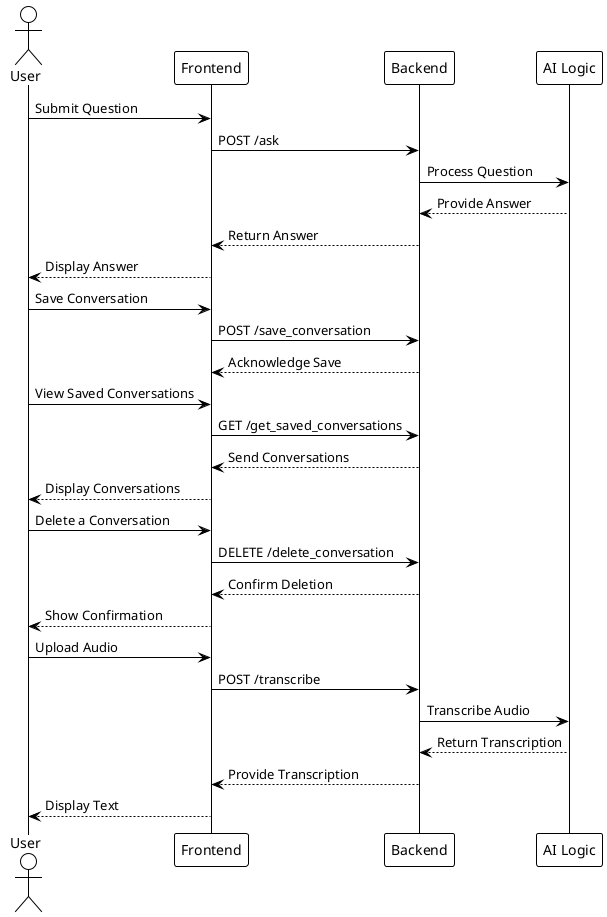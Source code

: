@startuml
!theme plain

actor User
participant Frontend
participant Backend
participant "AI Logic" as AI

' Question Answering Flow
User -> Frontend: Submit Question
Frontend -> Backend: POST /ask
Backend -> AI: Process Question
AI --> Backend: Provide Answer
Backend --> Frontend: Return Answer
Frontend --> User: Display Answer

' Save Conversation Flow
User -> Frontend: Save Conversation
Frontend -> Backend: POST /save_conversation
Backend --> Frontend: Acknowledge Save

' Retrieve Conversations Flow
User -> Frontend: View Saved Conversations
Frontend -> Backend: GET /get_saved_conversations
Backend --> Frontend: Send Conversations
Frontend --> User: Display Conversations

' Delete Conversation Flow
User -> Frontend: Delete a Conversation
Frontend -> Backend: DELETE /delete_conversation
Backend --> Frontend: Confirm Deletion
Frontend --> User: Show Confirmation

' Audio Transcription Flow
User -> Frontend: Upload Audio
Frontend -> Backend: POST /transcribe
Backend -> AI: Transcribe Audio
AI --> Backend: Return Transcription
Backend --> Frontend: Provide Transcription
Frontend --> User: Display Text
@enduml
